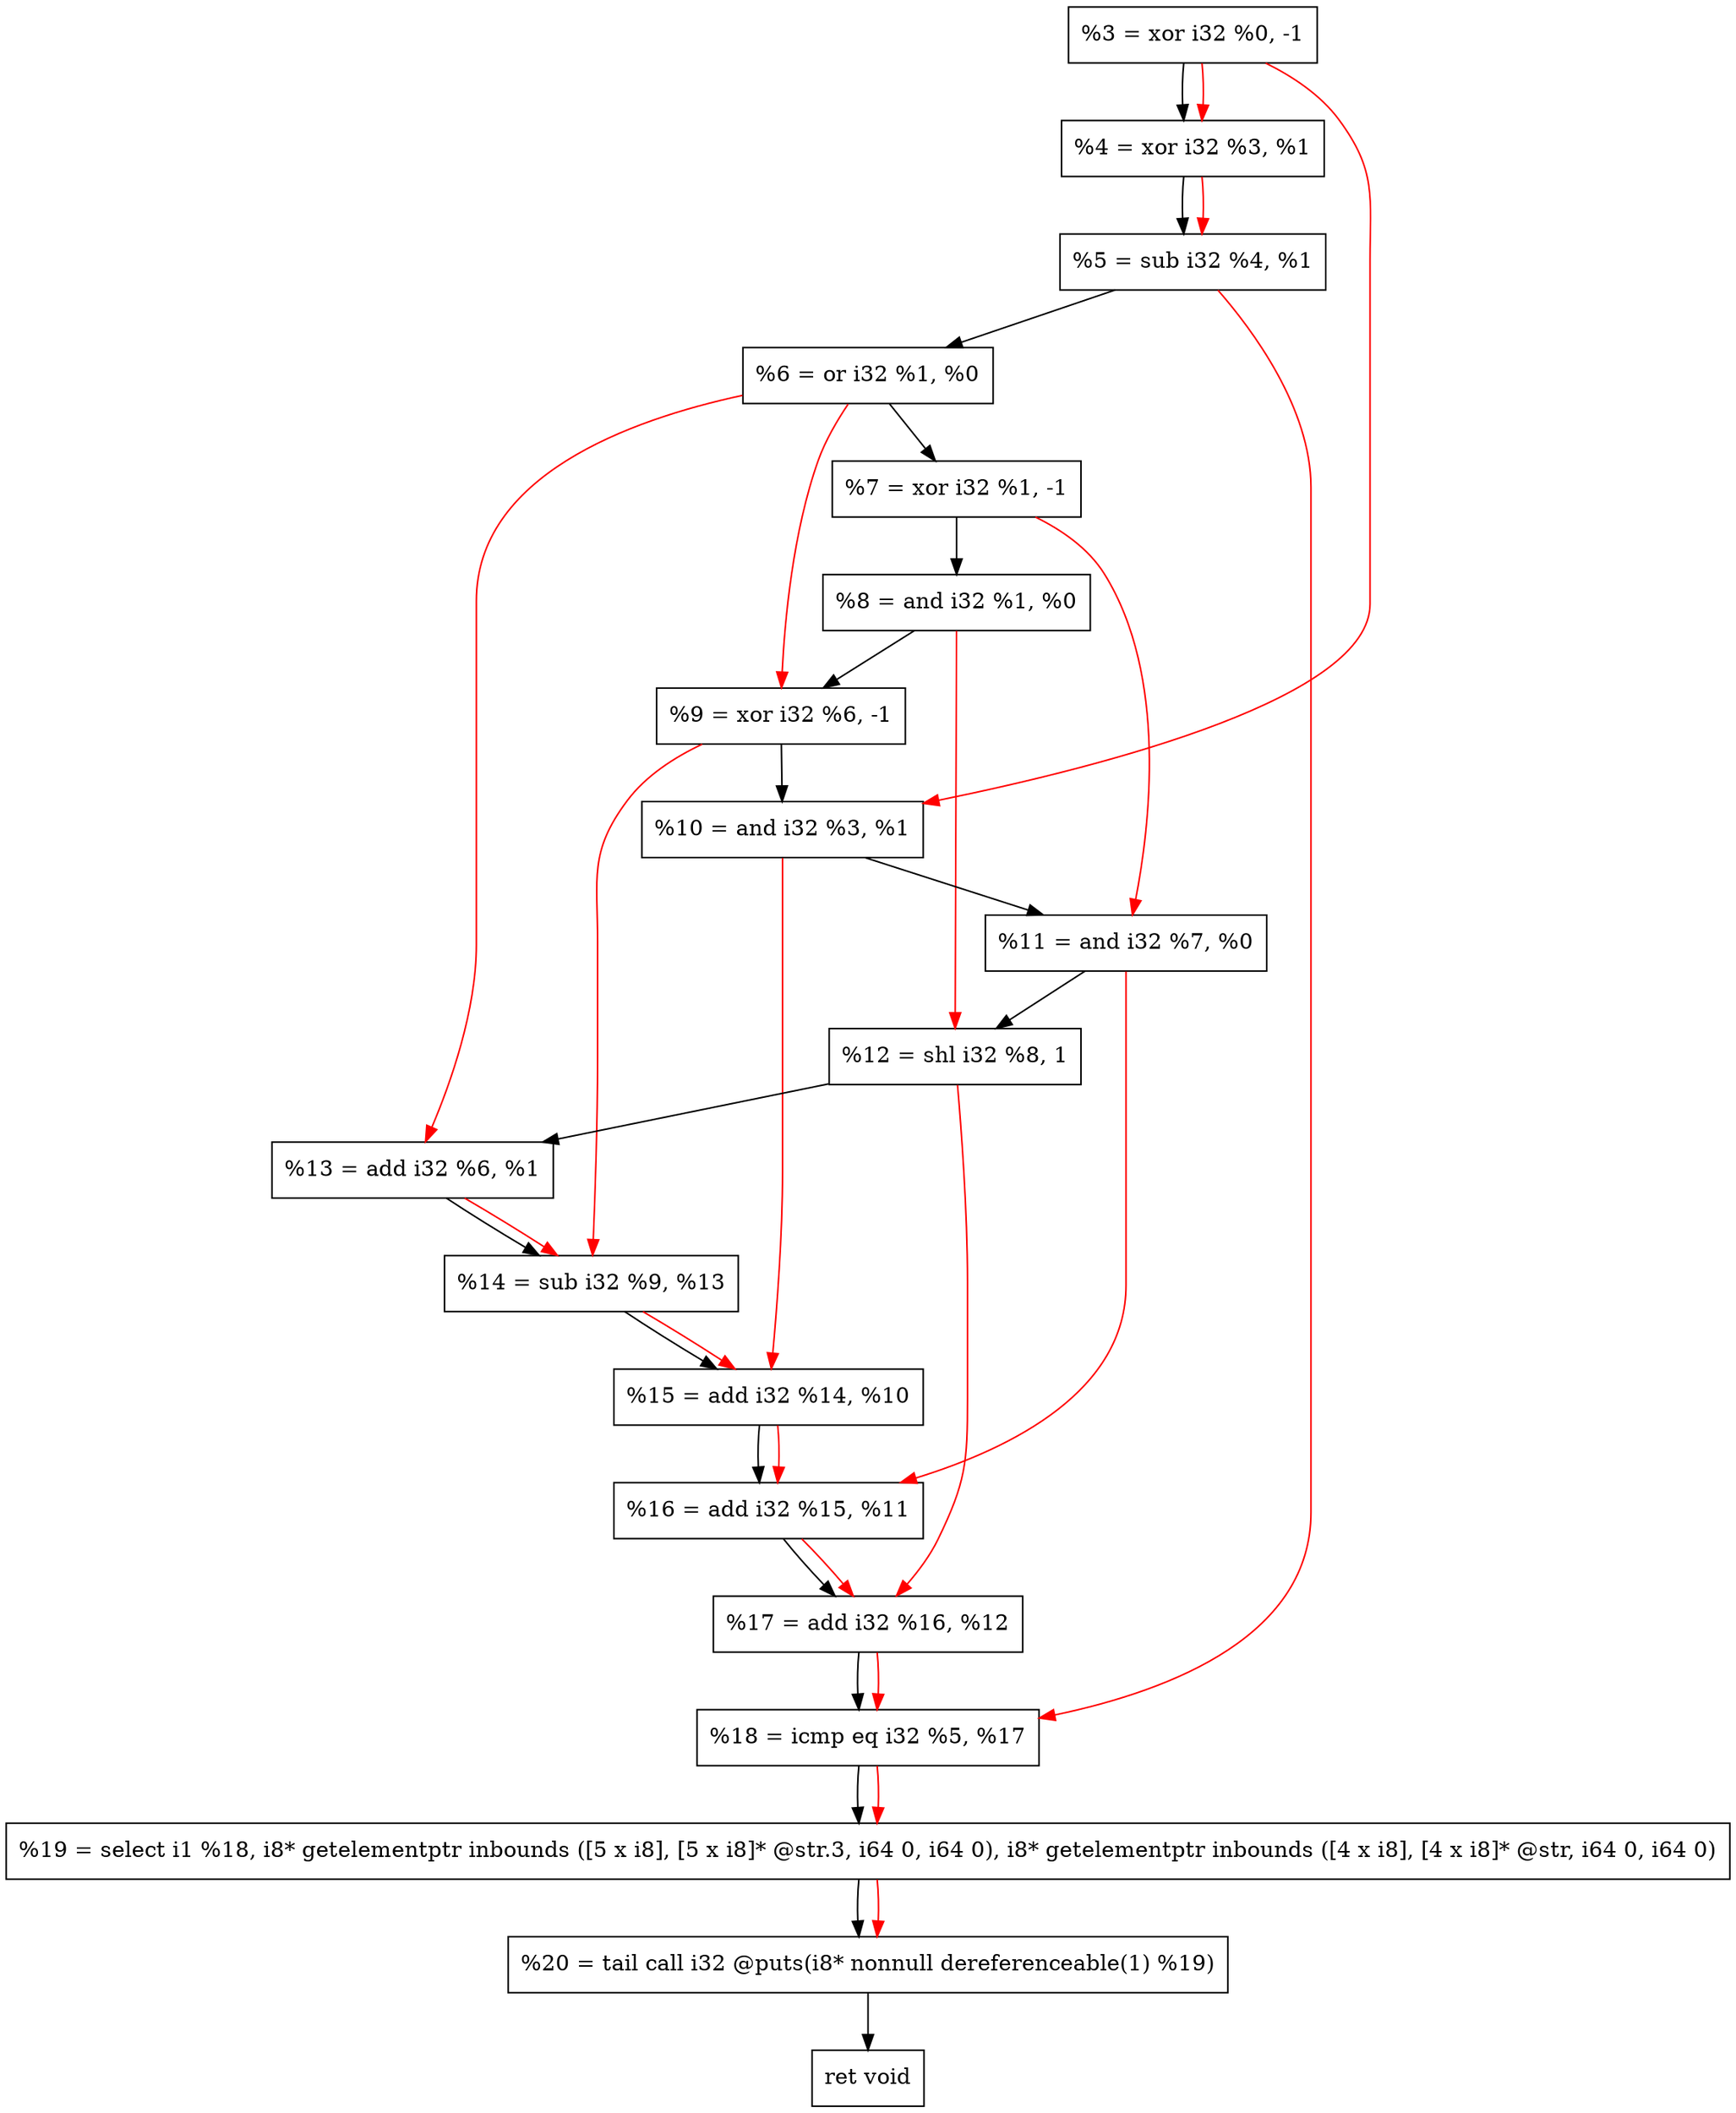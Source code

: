 digraph "DFG for'crackme' function" {
	Node0xe64a00[shape=record, label="  %3 = xor i32 %0, -1"];
	Node0xe64a70[shape=record, label="  %4 = xor i32 %3, %1"];
	Node0xe64b30[shape=record, label="  %5 = sub i32 %4, %1"];
	Node0xe64ba0[shape=record, label="  %6 = or i32 %1, %0"];
	Node0xe64c10[shape=record, label="  %7 = xor i32 %1, -1"];
	Node0xe64c80[shape=record, label="  %8 = and i32 %1, %0"];
	Node0xe64cf0[shape=record, label="  %9 = xor i32 %6, -1"];
	Node0xe64d60[shape=record, label="  %10 = and i32 %3, %1"];
	Node0xe64dd0[shape=record, label="  %11 = and i32 %7, %0"];
	Node0xe64e40[shape=record, label="  %12 = shl i32 %8, 1"];
	Node0xe64eb0[shape=record, label="  %13 = add i32 %6, %1"];
	Node0xe64f20[shape=record, label="  %14 = sub i32 %9, %13"];
	Node0xe64f90[shape=record, label="  %15 = add i32 %14, %10"];
	Node0xe65000[shape=record, label="  %16 = add i32 %15, %11"];
	Node0xe65070[shape=record, label="  %17 = add i32 %16, %12"];
	Node0xe650e0[shape=record, label="  %18 = icmp eq i32 %5, %17"];
	Node0xe05268[shape=record, label="  %19 = select i1 %18, i8* getelementptr inbounds ([5 x i8], [5 x i8]* @str.3, i64 0, i64 0), i8* getelementptr inbounds ([4 x i8], [4 x i8]* @str, i64 0, i64 0)"];
	Node0xe65580[shape=record, label="  %20 = tail call i32 @puts(i8* nonnull dereferenceable(1) %19)"];
	Node0xe655d0[shape=record, label="  ret void"];
	Node0xe64a00 -> Node0xe64a70;
	Node0xe64a70 -> Node0xe64b30;
	Node0xe64b30 -> Node0xe64ba0;
	Node0xe64ba0 -> Node0xe64c10;
	Node0xe64c10 -> Node0xe64c80;
	Node0xe64c80 -> Node0xe64cf0;
	Node0xe64cf0 -> Node0xe64d60;
	Node0xe64d60 -> Node0xe64dd0;
	Node0xe64dd0 -> Node0xe64e40;
	Node0xe64e40 -> Node0xe64eb0;
	Node0xe64eb0 -> Node0xe64f20;
	Node0xe64f20 -> Node0xe64f90;
	Node0xe64f90 -> Node0xe65000;
	Node0xe65000 -> Node0xe65070;
	Node0xe65070 -> Node0xe650e0;
	Node0xe650e0 -> Node0xe05268;
	Node0xe05268 -> Node0xe65580;
	Node0xe65580 -> Node0xe655d0;
edge [color=red]
	Node0xe64a00 -> Node0xe64a70;
	Node0xe64a70 -> Node0xe64b30;
	Node0xe64ba0 -> Node0xe64cf0;
	Node0xe64a00 -> Node0xe64d60;
	Node0xe64c10 -> Node0xe64dd0;
	Node0xe64c80 -> Node0xe64e40;
	Node0xe64ba0 -> Node0xe64eb0;
	Node0xe64cf0 -> Node0xe64f20;
	Node0xe64eb0 -> Node0xe64f20;
	Node0xe64f20 -> Node0xe64f90;
	Node0xe64d60 -> Node0xe64f90;
	Node0xe64f90 -> Node0xe65000;
	Node0xe64dd0 -> Node0xe65000;
	Node0xe65000 -> Node0xe65070;
	Node0xe64e40 -> Node0xe65070;
	Node0xe64b30 -> Node0xe650e0;
	Node0xe65070 -> Node0xe650e0;
	Node0xe650e0 -> Node0xe05268;
	Node0xe05268 -> Node0xe65580;
}
